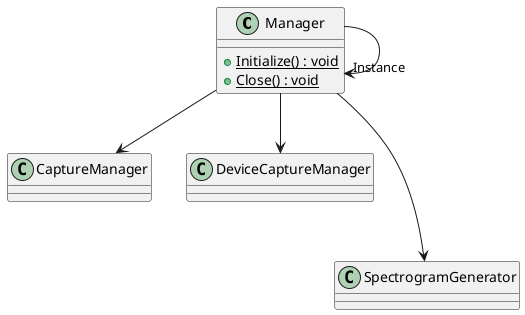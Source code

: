 @startuml
class Manager {
    + {static} Initialize() : void
    + {static} Close() : void
}
Manager -> "Instance" Manager
Manager --> CaptureManager
Manager --> DeviceCaptureManager
Manager ---> SpectrogramGenerator
@enduml
